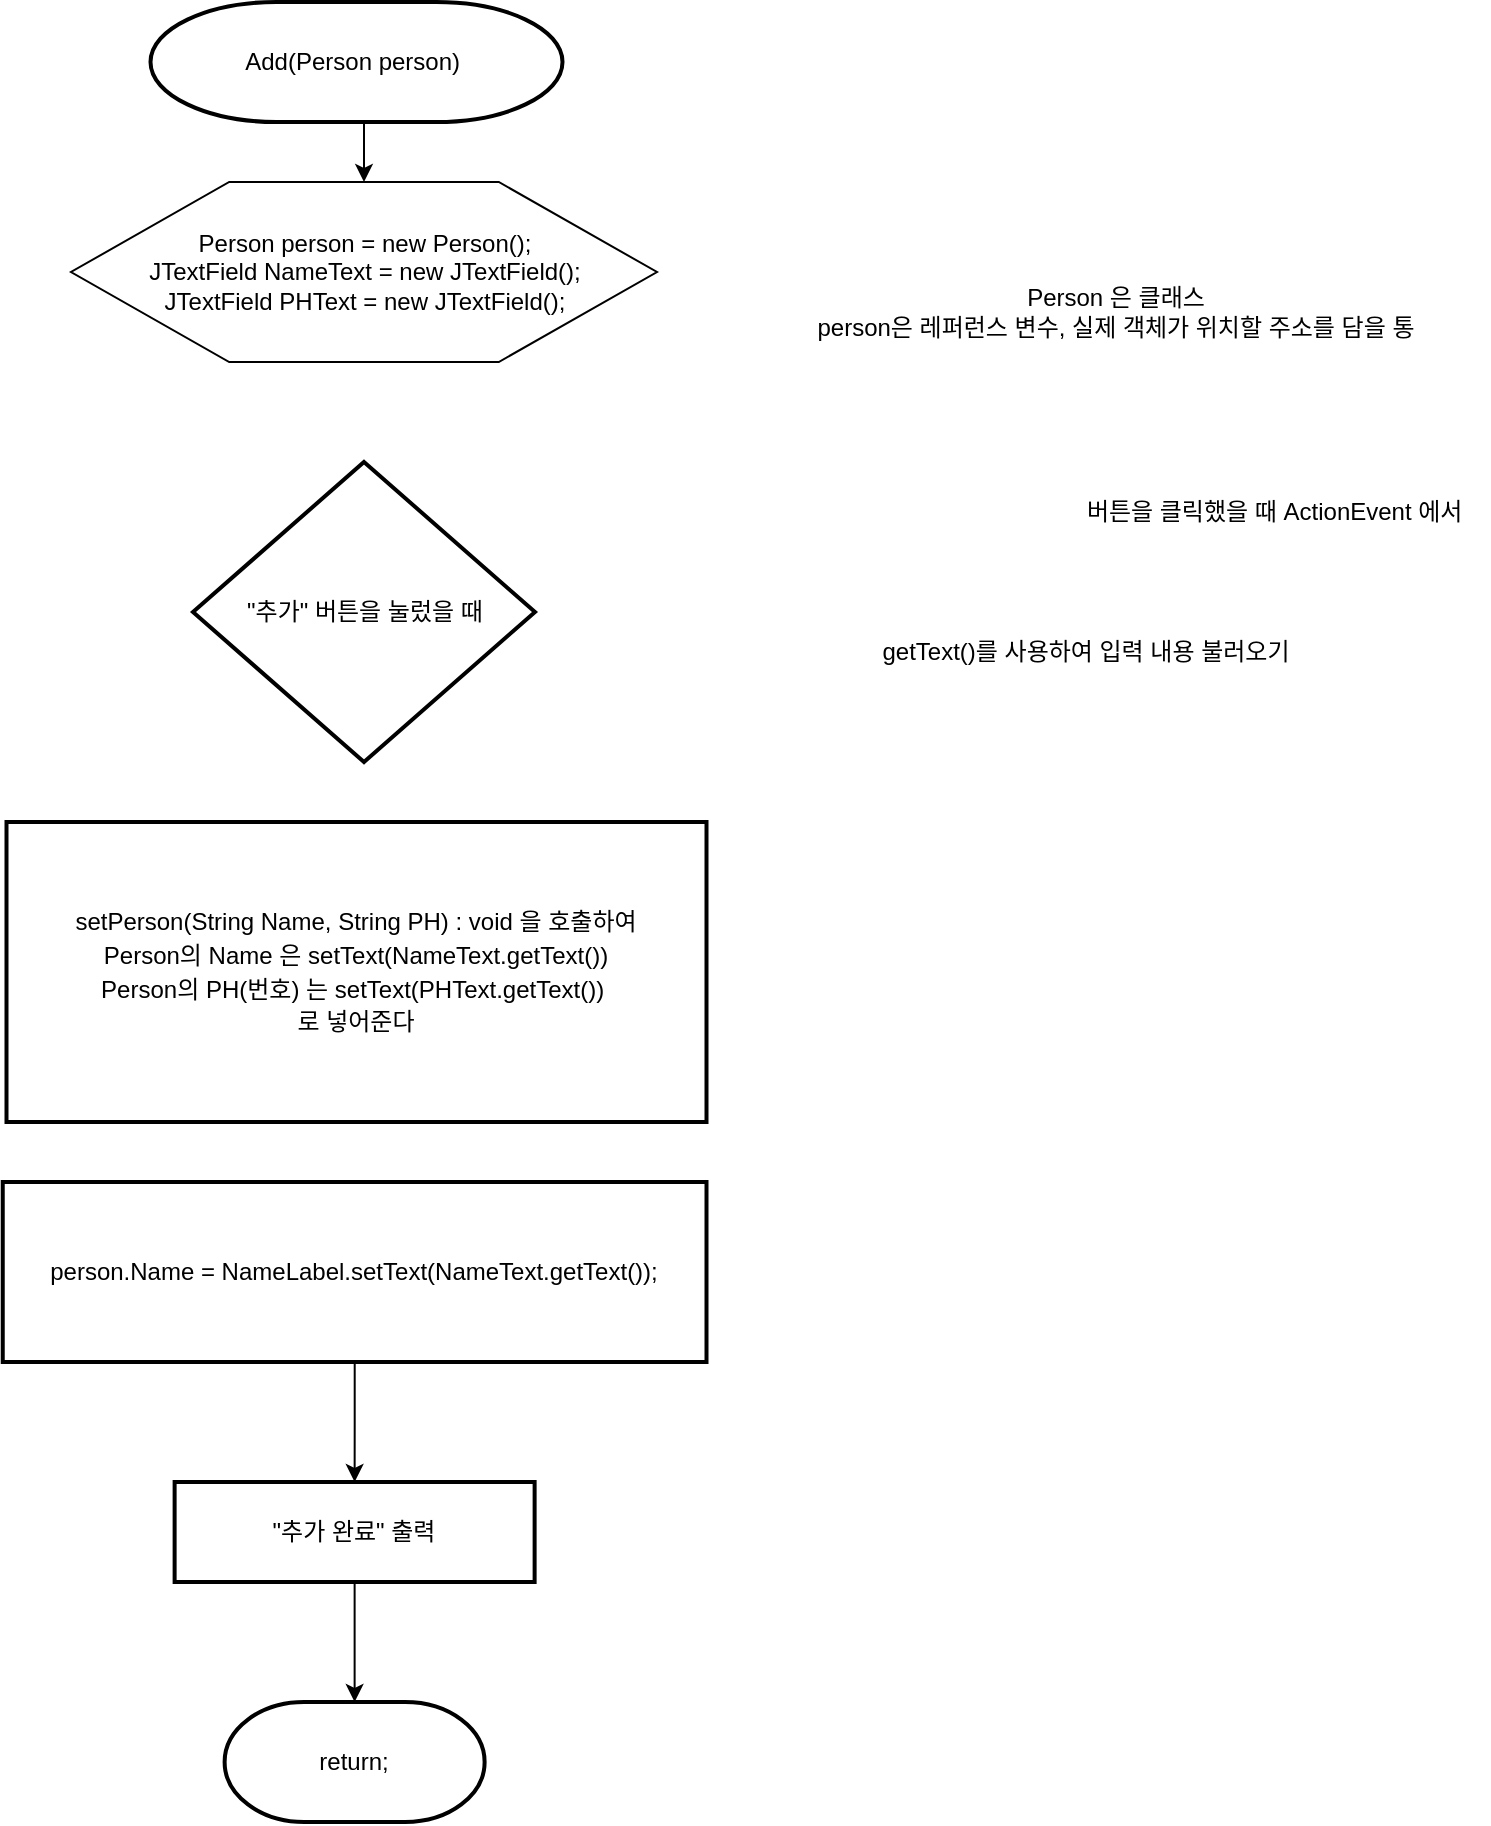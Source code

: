 <mxfile version="14.4.4" type="github">
  <diagram id="C5RBs43oDa-KdzZeNtuy" name="Page-1">
    <mxGraphModel dx="1422" dy="794" grid="1" gridSize="10" guides="1" tooltips="1" connect="1" arrows="1" fold="1" page="1" pageScale="1" pageWidth="2339" pageHeight="3300" math="0" shadow="0">
      <root>
        <mxCell id="WIyWlLk6GJQsqaUBKTNV-0" />
        <mxCell id="WIyWlLk6GJQsqaUBKTNV-1" parent="WIyWlLk6GJQsqaUBKTNV-0" />
        <mxCell id="WdhutA0HPDwgAfeHhhjY-7" style="edgeStyle=orthogonalEdgeStyle;rounded=0;orthogonalLoop=1;jettySize=auto;html=1;exitX=0.5;exitY=1;exitDx=0;exitDy=0;exitPerimeter=0;entryX=0.5;entryY=0;entryDx=0;entryDy=0;" parent="WIyWlLk6GJQsqaUBKTNV-1" source="MIVhKUlmY33OTzhxlFlY-0" edge="1">
          <mxGeometry relative="1" as="geometry">
            <mxPoint x="349" y="100" as="targetPoint" />
          </mxGeometry>
        </mxCell>
        <mxCell id="MIVhKUlmY33OTzhxlFlY-0" value="&lt;span style=&quot;text-align: left&quot;&gt;Add(Person person)&amp;nbsp;&lt;/span&gt;" style="strokeWidth=2;html=1;shape=mxgraph.flowchart.terminator;whiteSpace=wrap;" parent="WIyWlLk6GJQsqaUBKTNV-1" vertex="1">
          <mxGeometry x="242.25" y="10" width="206" height="60" as="geometry" />
        </mxCell>
        <mxCell id="MIVhKUlmY33OTzhxlFlY-6" value="Person person = new Person();&lt;br&gt;JTextField NameText = new JTextField();&lt;br&gt;JTextField PHText = new JTextField();&lt;br&gt;" style="verticalLabelPosition=middle;verticalAlign=middle;html=1;shape=hexagon;perimeter=hexagonPerimeter2;arcSize=6;size=0.27;labelPosition=center;align=center;" parent="WIyWlLk6GJQsqaUBKTNV-1" vertex="1">
          <mxGeometry x="202.5" y="100" width="293" height="90" as="geometry" />
        </mxCell>
        <mxCell id="MIVhKUlmY33OTzhxlFlY-14" value="return;" style="strokeWidth=2;html=1;shape=mxgraph.flowchart.terminator;whiteSpace=wrap;" parent="WIyWlLk6GJQsqaUBKTNV-1" vertex="1">
          <mxGeometry x="279.31" y="860" width="130" height="60" as="geometry" />
        </mxCell>
        <mxCell id="MIVhKUlmY33OTzhxlFlY-17" style="edgeStyle=orthogonalEdgeStyle;rounded=0;orthogonalLoop=1;jettySize=auto;html=1;exitX=0.5;exitY=1;exitDx=0;exitDy=0;entryX=0.5;entryY=0;entryDx=0;entryDy=0;entryPerimeter=0;fontSize=13;" parent="WIyWlLk6GJQsqaUBKTNV-1" source="MIVhKUlmY33OTzhxlFlY-15" edge="1" target="MIVhKUlmY33OTzhxlFlY-14">
          <mxGeometry relative="1" as="geometry">
            <mxPoint x="365.94" y="840" as="targetPoint" />
          </mxGeometry>
        </mxCell>
        <mxCell id="MIVhKUlmY33OTzhxlFlY-15" value="&quot;추가 완료&quot; 출력" style="rounded=1;whiteSpace=wrap;html=1;absoluteArcSize=1;arcSize=0;strokeWidth=2;" parent="WIyWlLk6GJQsqaUBKTNV-1" vertex="1">
          <mxGeometry x="254.31" y="750" width="180" height="50" as="geometry" />
        </mxCell>
        <mxCell id="WdhutA0HPDwgAfeHhhjY-14" style="edgeStyle=orthogonalEdgeStyle;rounded=0;orthogonalLoop=1;jettySize=auto;html=1;entryX=0.5;entryY=0;entryDx=0;entryDy=0;" parent="WIyWlLk6GJQsqaUBKTNV-1" source="WdhutA0HPDwgAfeHhhjY-9" target="MIVhKUlmY33OTzhxlFlY-15" edge="1">
          <mxGeometry relative="1" as="geometry" />
        </mxCell>
        <mxCell id="WdhutA0HPDwgAfeHhhjY-9" value="person.Name = NameLabel.setText(NameText.getText());" style="rounded=1;whiteSpace=wrap;html=1;absoluteArcSize=1;arcSize=0;strokeWidth=2;align=center;" parent="WIyWlLk6GJQsqaUBKTNV-1" vertex="1">
          <mxGeometry x="168.37" y="600" width="351.88" height="90" as="geometry" />
        </mxCell>
        <mxCell id="3ypU410p7wPXYqtJwQ9o-0" value="Person 은 클래스&lt;br&gt;person은 레퍼런스 변수, 실제 객체가 위치할 주소를 담을 통" style="text;html=1;strokeColor=none;fillColor=none;align=center;verticalAlign=middle;whiteSpace=wrap;rounded=0;" vertex="1" parent="WIyWlLk6GJQsqaUBKTNV-1">
          <mxGeometry x="560" y="110" width="330" height="110" as="geometry" />
        </mxCell>
        <mxCell id="3ypU410p7wPXYqtJwQ9o-1" value="버튼을 클릭했을 때 ActionEvent 에서&amp;nbsp;" style="text;html=1;strokeColor=none;fillColor=none;align=center;verticalAlign=middle;whiteSpace=wrap;rounded=0;" vertex="1" parent="WIyWlLk6GJQsqaUBKTNV-1">
          <mxGeometry x="701" y="220" width="210" height="90" as="geometry" />
        </mxCell>
        <mxCell id="3ypU410p7wPXYqtJwQ9o-3" value="&lt;p style=&quot;line-height: 140%&quot;&gt;&lt;span style=&quot;text-align: left&quot;&gt;setPerson(String Name, String PH) : void 을 호출하여&lt;br&gt;Person의 Name 은&amp;nbsp;&lt;/span&gt;setText(NameText.getText())&lt;br&gt;&lt;span style=&quot;text-align: left&quot;&gt;Person의 PH(번호) 는 &lt;/span&gt;setText(PHText.getText())&amp;nbsp;&lt;br&gt;&lt;span style=&quot;text-align: left&quot;&gt;로 넣어준다&lt;br&gt;&lt;/span&gt;&lt;/p&gt;" style="rounded=1;whiteSpace=wrap;html=1;absoluteArcSize=1;arcSize=0;strokeWidth=2;align=center;" vertex="1" parent="WIyWlLk6GJQsqaUBKTNV-1">
          <mxGeometry x="170.25" y="420" width="350" height="150" as="geometry" />
        </mxCell>
        <mxCell id="3ypU410p7wPXYqtJwQ9o-4" value="&quot;추가&quot; 버튼을 눌렀을 때" style="strokeWidth=2;html=1;shape=mxgraph.flowchart.decision;whiteSpace=wrap;" vertex="1" parent="WIyWlLk6GJQsqaUBKTNV-1">
          <mxGeometry x="263.5" y="240" width="171" height="150" as="geometry" />
        </mxCell>
        <mxCell id="3ypU410p7wPXYqtJwQ9o-5" value="getText()를 사용하여 입력 내용 불러오기" style="text;html=1;strokeColor=none;fillColor=none;align=center;verticalAlign=middle;whiteSpace=wrap;rounded=0;" vertex="1" parent="WIyWlLk6GJQsqaUBKTNV-1">
          <mxGeometry x="600" y="290" width="220" height="90" as="geometry" />
        </mxCell>
      </root>
    </mxGraphModel>
  </diagram>
</mxfile>
